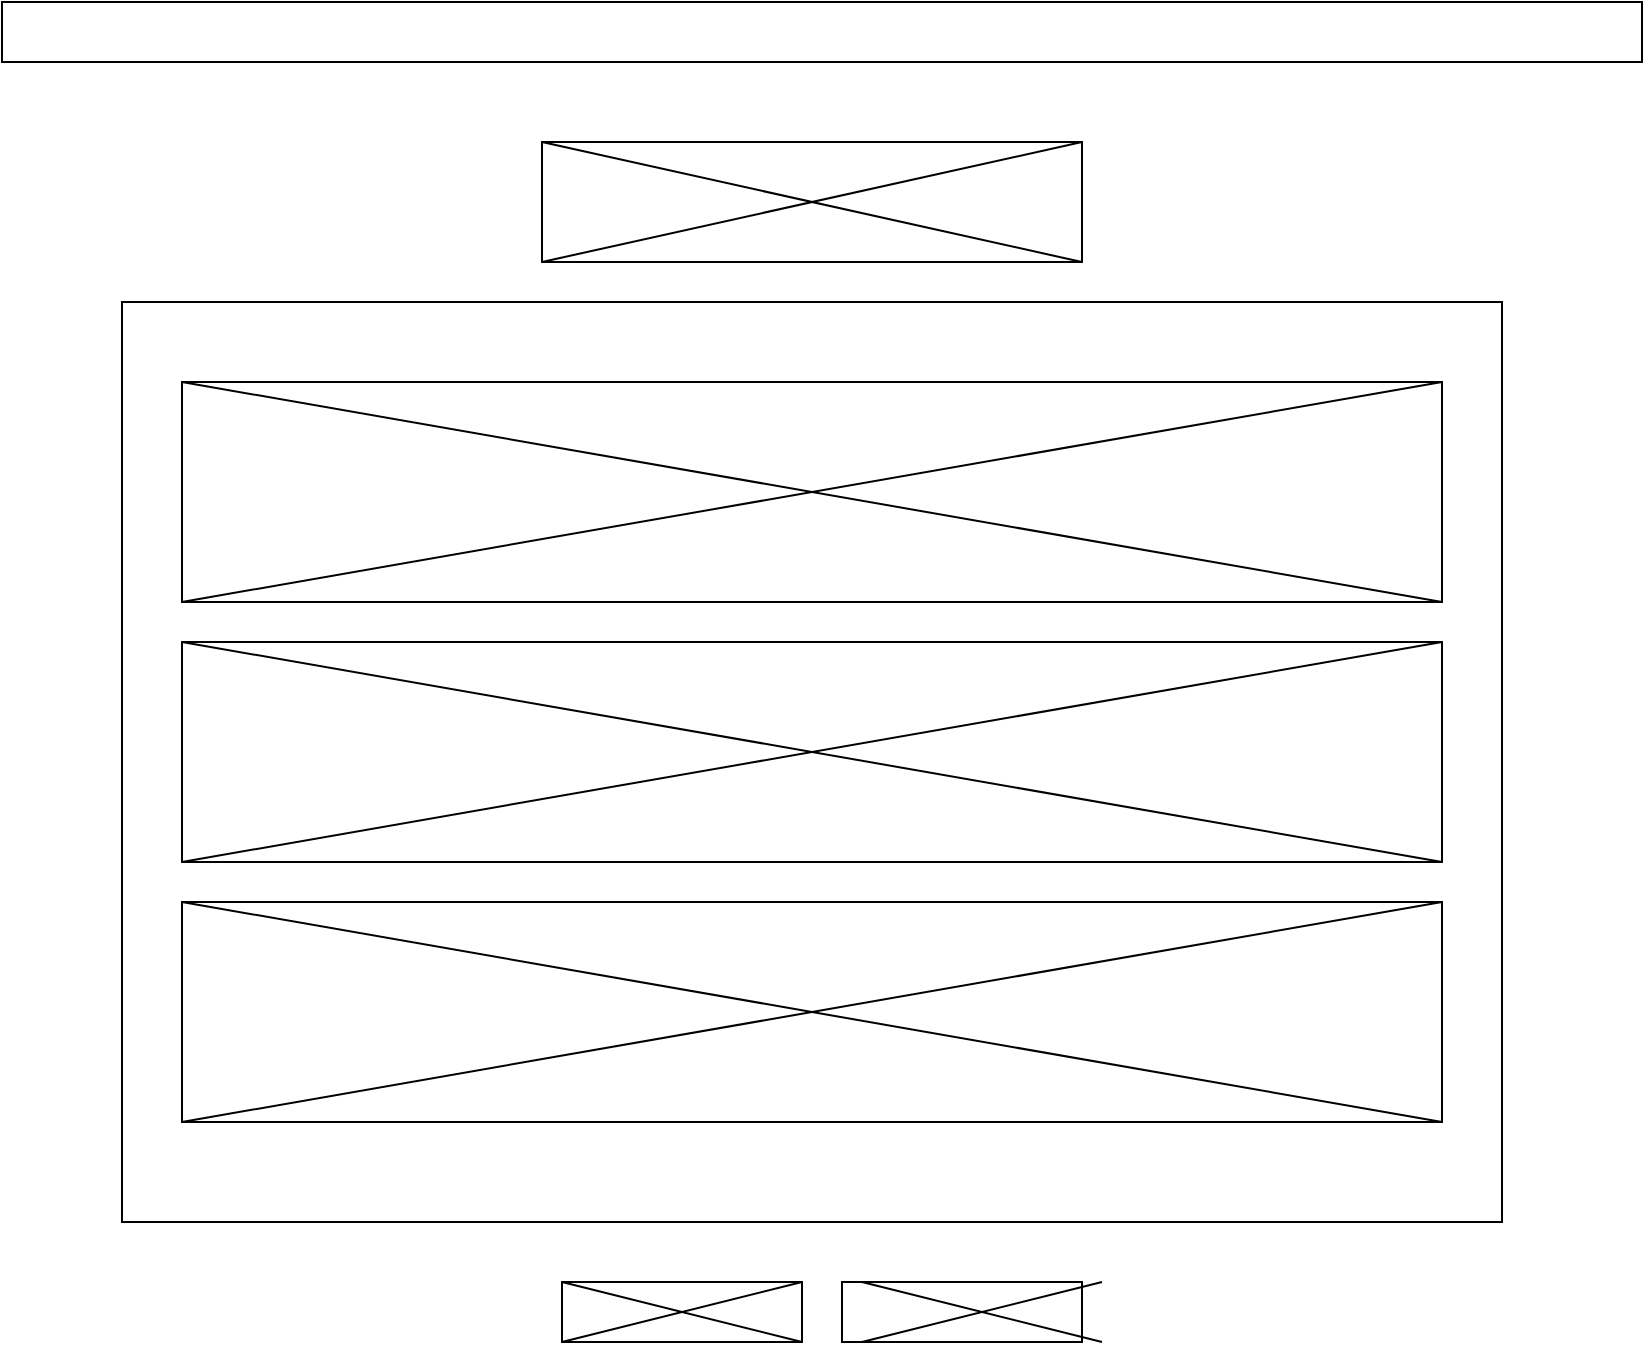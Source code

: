 <mxfile version="22.1.4" type="device">
  <diagram name="Page-1" id="OTMkpfbdok4QF9HdCuu1">
    <mxGraphModel dx="1106" dy="623" grid="1" gridSize="10" guides="1" tooltips="1" connect="1" arrows="1" fold="1" page="1" pageScale="1" pageWidth="850" pageHeight="1100" math="0" shadow="0">
      <root>
        <mxCell id="0" />
        <mxCell id="1" parent="0" />
        <mxCell id="ut0kZaqvtnuqAE0CNnaf-9" value="" style="rounded=0;whiteSpace=wrap;html=1;" parent="1" vertex="1">
          <mxGeometry x="30" width="820" height="30" as="geometry" />
        </mxCell>
        <mxCell id="ut0kZaqvtnuqAE0CNnaf-20" value="" style="rounded=0;whiteSpace=wrap;html=1;" parent="1" vertex="1">
          <mxGeometry x="310" y="640" width="120" height="30" as="geometry" />
        </mxCell>
        <mxCell id="ut0kZaqvtnuqAE0CNnaf-28" value="" style="endArrow=none;html=1;rounded=0;exitX=0;exitY=1;exitDx=0;exitDy=0;entryX=1;entryY=0;entryDx=0;entryDy=0;" parent="1" source="ut0kZaqvtnuqAE0CNnaf-20" target="ut0kZaqvtnuqAE0CNnaf-20" edge="1">
          <mxGeometry width="50" height="50" relative="1" as="geometry">
            <mxPoint x="480" y="840" as="sourcePoint" />
            <mxPoint x="530" y="790" as="targetPoint" />
          </mxGeometry>
        </mxCell>
        <mxCell id="ut0kZaqvtnuqAE0CNnaf-29" value="" style="endArrow=none;html=1;rounded=0;exitX=0;exitY=0;exitDx=0;exitDy=0;entryX=1;entryY=1;entryDx=0;entryDy=0;" parent="1" source="ut0kZaqvtnuqAE0CNnaf-20" target="ut0kZaqvtnuqAE0CNnaf-20" edge="1">
          <mxGeometry width="50" height="50" relative="1" as="geometry">
            <mxPoint x="395" y="670" as="sourcePoint" />
            <mxPoint x="475" y="690" as="targetPoint" />
          </mxGeometry>
        </mxCell>
        <mxCell id="HrTbsQznbyTT4uqUS8rh-11" value="" style="rounded=0;whiteSpace=wrap;html=1;" parent="1" vertex="1">
          <mxGeometry x="90" y="150" width="690" height="460" as="geometry" />
        </mxCell>
        <mxCell id="nTf_qfTB5WMX8EZ-w8cQ-1" value="" style="rounded=0;whiteSpace=wrap;html=1;" parent="1" vertex="1">
          <mxGeometry x="300" y="70" width="270" height="60" as="geometry" />
        </mxCell>
        <mxCell id="nTf_qfTB5WMX8EZ-w8cQ-2" value="" style="endArrow=none;html=1;rounded=0;exitX=0;exitY=1;exitDx=0;exitDy=0;entryX=1;entryY=0;entryDx=0;entryDy=0;" parent="1" source="nTf_qfTB5WMX8EZ-w8cQ-1" target="nTf_qfTB5WMX8EZ-w8cQ-1" edge="1">
          <mxGeometry width="50" height="50" relative="1" as="geometry">
            <mxPoint x="430" y="130" as="sourcePoint" />
            <mxPoint x="480" y="80" as="targetPoint" />
          </mxGeometry>
        </mxCell>
        <mxCell id="nTf_qfTB5WMX8EZ-w8cQ-3" value="" style="endArrow=none;html=1;rounded=0;entryX=0;entryY=0;entryDx=0;entryDy=0;exitX=1;exitY=1;exitDx=0;exitDy=0;" parent="1" source="nTf_qfTB5WMX8EZ-w8cQ-1" target="nTf_qfTB5WMX8EZ-w8cQ-1" edge="1">
          <mxGeometry width="50" height="50" relative="1" as="geometry">
            <mxPoint x="70" y="120" as="sourcePoint" />
            <mxPoint x="120" y="70" as="targetPoint" />
          </mxGeometry>
        </mxCell>
        <mxCell id="nTf_qfTB5WMX8EZ-w8cQ-5" value="" style="rounded=0;whiteSpace=wrap;html=1;" parent="1" vertex="1">
          <mxGeometry x="120" y="190" width="630" height="110" as="geometry" />
        </mxCell>
        <mxCell id="nTf_qfTB5WMX8EZ-w8cQ-6" value="" style="endArrow=none;html=1;rounded=0;entryX=1;entryY=0;entryDx=0;entryDy=0;exitX=0;exitY=1;exitDx=0;exitDy=0;" parent="1" source="nTf_qfTB5WMX8EZ-w8cQ-5" target="nTf_qfTB5WMX8EZ-w8cQ-5" edge="1">
          <mxGeometry width="50" height="50" relative="1" as="geometry">
            <mxPoint x="320" y="290" as="sourcePoint" />
            <mxPoint x="370" y="240" as="targetPoint" />
          </mxGeometry>
        </mxCell>
        <mxCell id="nTf_qfTB5WMX8EZ-w8cQ-7" value="" style="endArrow=none;html=1;rounded=0;entryX=0;entryY=0;entryDx=0;entryDy=0;exitX=1;exitY=1;exitDx=0;exitDy=0;" parent="1" source="nTf_qfTB5WMX8EZ-w8cQ-5" target="nTf_qfTB5WMX8EZ-w8cQ-5" edge="1">
          <mxGeometry width="50" height="50" relative="1" as="geometry">
            <mxPoint x="450" y="430" as="sourcePoint" />
            <mxPoint x="500" y="380" as="targetPoint" />
          </mxGeometry>
        </mxCell>
        <mxCell id="nTf_qfTB5WMX8EZ-w8cQ-8" value="" style="rounded=0;whiteSpace=wrap;html=1;" parent="1" vertex="1">
          <mxGeometry x="120" y="320" width="630" height="110" as="geometry" />
        </mxCell>
        <mxCell id="nTf_qfTB5WMX8EZ-w8cQ-9" value="" style="endArrow=none;html=1;rounded=0;entryX=1;entryY=0;entryDx=0;entryDy=0;exitX=0;exitY=1;exitDx=0;exitDy=0;" parent="1" source="nTf_qfTB5WMX8EZ-w8cQ-8" target="nTf_qfTB5WMX8EZ-w8cQ-8" edge="1">
          <mxGeometry width="50" height="50" relative="1" as="geometry">
            <mxPoint x="290" y="420" as="sourcePoint" />
            <mxPoint x="340" y="370" as="targetPoint" />
          </mxGeometry>
        </mxCell>
        <mxCell id="nTf_qfTB5WMX8EZ-w8cQ-10" value="" style="endArrow=none;html=1;rounded=0;entryX=0;entryY=0;entryDx=0;entryDy=0;exitX=1;exitY=1;exitDx=0;exitDy=0;" parent="1" source="nTf_qfTB5WMX8EZ-w8cQ-8" target="nTf_qfTB5WMX8EZ-w8cQ-8" edge="1">
          <mxGeometry width="50" height="50" relative="1" as="geometry">
            <mxPoint x="420" y="540" as="sourcePoint" />
            <mxPoint x="470" y="490" as="targetPoint" />
          </mxGeometry>
        </mxCell>
        <mxCell id="nTf_qfTB5WMX8EZ-w8cQ-11" value="" style="rounded=0;whiteSpace=wrap;html=1;" parent="1" vertex="1">
          <mxGeometry x="120" y="450" width="630" height="110" as="geometry" />
        </mxCell>
        <mxCell id="nTf_qfTB5WMX8EZ-w8cQ-12" value="" style="endArrow=none;html=1;rounded=0;entryX=1;entryY=0;entryDx=0;entryDy=0;exitX=0;exitY=1;exitDx=0;exitDy=0;" parent="1" source="nTf_qfTB5WMX8EZ-w8cQ-11" target="nTf_qfTB5WMX8EZ-w8cQ-11" edge="1">
          <mxGeometry width="50" height="50" relative="1" as="geometry">
            <mxPoint x="200" y="670" as="sourcePoint" />
            <mxPoint x="250" y="620" as="targetPoint" />
          </mxGeometry>
        </mxCell>
        <mxCell id="nTf_qfTB5WMX8EZ-w8cQ-13" value="" style="endArrow=none;html=1;rounded=0;entryX=0;entryY=0;entryDx=0;entryDy=0;exitX=1;exitY=1;exitDx=0;exitDy=0;" parent="1" source="nTf_qfTB5WMX8EZ-w8cQ-11" target="nTf_qfTB5WMX8EZ-w8cQ-11" edge="1">
          <mxGeometry width="50" height="50" relative="1" as="geometry">
            <mxPoint x="490" y="650" as="sourcePoint" />
            <mxPoint x="540" y="600" as="targetPoint" />
          </mxGeometry>
        </mxCell>
        <mxCell id="KPRgI5zV9vrlQwZpYP7S-1" value="" style="rounded=0;whiteSpace=wrap;html=1;" vertex="1" parent="1">
          <mxGeometry x="450" y="640" width="120" height="30" as="geometry" />
        </mxCell>
        <mxCell id="KPRgI5zV9vrlQwZpYP7S-2" value="" style="endArrow=none;html=1;rounded=0;exitX=0;exitY=0;exitDx=0;exitDy=0;entryX=1;entryY=1;entryDx=0;entryDy=0;" edge="1" parent="1">
          <mxGeometry width="50" height="50" relative="1" as="geometry">
            <mxPoint x="460" y="640" as="sourcePoint" />
            <mxPoint x="580" y="670" as="targetPoint" />
          </mxGeometry>
        </mxCell>
        <mxCell id="KPRgI5zV9vrlQwZpYP7S-4" value="" style="endArrow=none;html=1;rounded=0;exitX=0;exitY=1;exitDx=0;exitDy=0;entryX=1;entryY=0;entryDx=0;entryDy=0;" edge="1" parent="1">
          <mxGeometry width="50" height="50" relative="1" as="geometry">
            <mxPoint x="460" y="670" as="sourcePoint" />
            <mxPoint x="580" y="640" as="targetPoint" />
          </mxGeometry>
        </mxCell>
      </root>
    </mxGraphModel>
  </diagram>
</mxfile>
